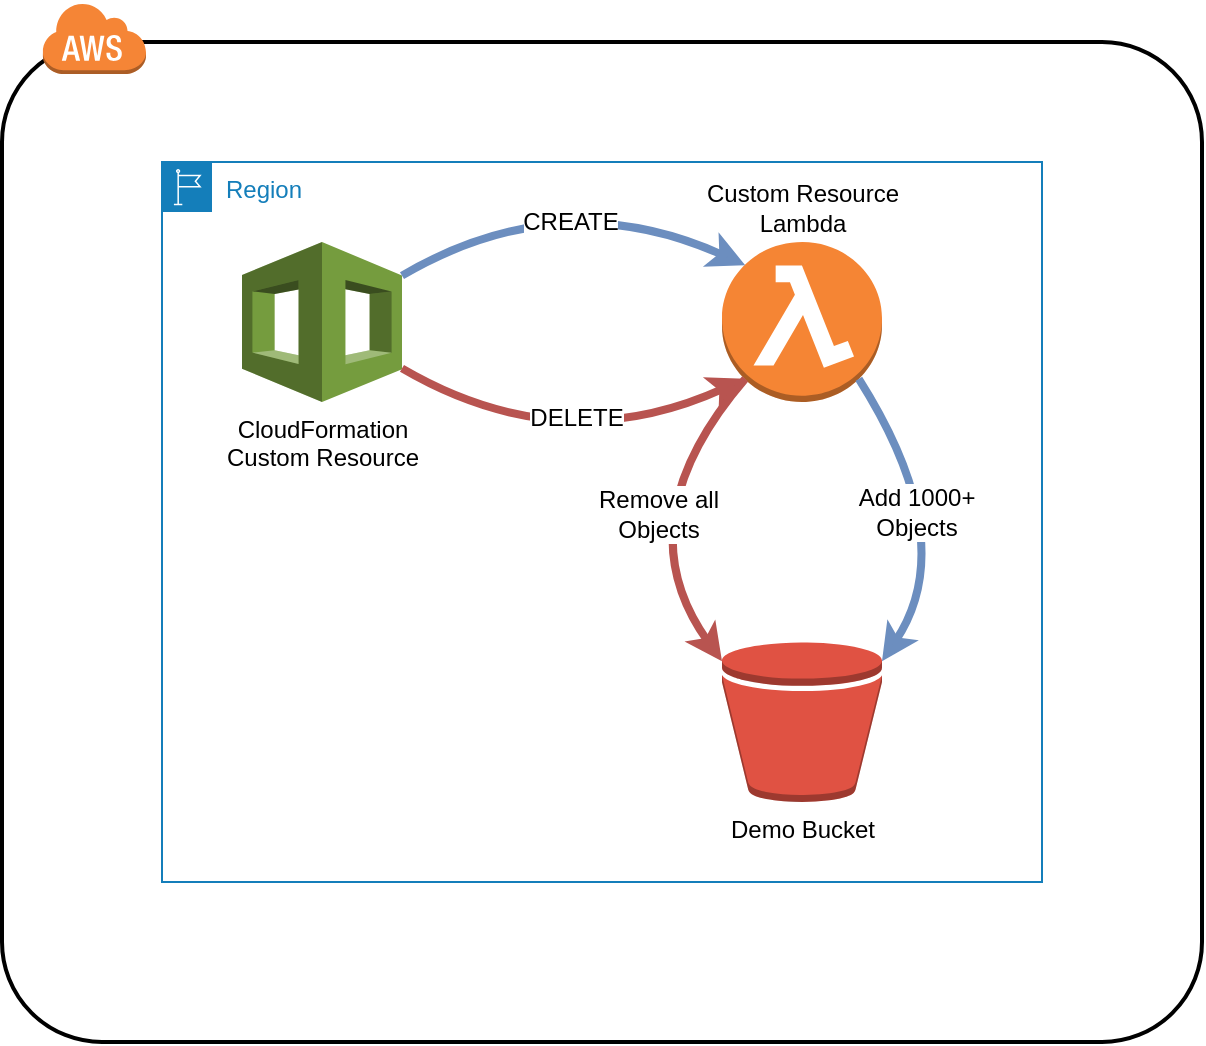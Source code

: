 <mxfile version="12.4.2" type="device" pages="1"><diagram id="ppuMJ3Hihf5dTsbb59XZ" name="Page-1"><mxGraphModel dx="1106" dy="883" grid="1" gridSize="10" guides="1" tooltips="1" connect="1" arrows="1" fold="1" page="1" pageScale="1" pageWidth="1100" pageHeight="850" math="0" shadow="0"><root><mxCell id="0"/><mxCell id="1" parent="0"/><mxCell id="VaG2rru3EUocq0osLYVB-1" value="" style="rounded=1;arcSize=10;dashed=0;fillColor=none;gradientColor=none;strokeWidth=2;" vertex="1" parent="1"><mxGeometry x="80" y="60" width="600" height="500" as="geometry"/></mxCell><mxCell id="VaG2rru3EUocq0osLYVB-2" value="" style="dashed=0;html=1;shape=mxgraph.aws3.cloud;fillColor=#F58536;gradientColor=none;dashed=0;" vertex="1" parent="1"><mxGeometry x="100" y="40" width="52" height="36" as="geometry"/></mxCell><mxCell id="VaG2rru3EUocq0osLYVB-3" value="Region" style="points=[[0,0],[0.25,0],[0.5,0],[0.75,0],[1,0],[1,0.25],[1,0.5],[1,0.75],[1,1],[0.75,1],[0.5,1],[0.25,1],[0,1],[0,0.75],[0,0.5],[0,0.25]];outlineConnect=0;gradientColor=none;html=1;whiteSpace=wrap;fontSize=12;fontStyle=0;shape=mxgraph.aws4.group;grIcon=mxgraph.aws4.group_region;strokeColor=#147EBA;fillColor=none;verticalAlign=top;align=left;spacingLeft=30;fontColor=#147EBA;dashed=0;" vertex="1" parent="1"><mxGeometry x="160" y="120" width="440" height="360" as="geometry"/></mxCell><mxCell id="VaG2rru3EUocq0osLYVB-4" value="Demo Bucket" style="outlineConnect=0;dashed=0;verticalLabelPosition=bottom;verticalAlign=top;align=center;html=1;shape=mxgraph.aws3.bucket;fillColor=#E05243;gradientColor=none;" vertex="1" parent="1"><mxGeometry x="440" y="360" width="80" height="80" as="geometry"/></mxCell><mxCell id="VaG2rru3EUocq0osLYVB-5" value="Custom Resource&lt;br&gt;Lambda" style="outlineConnect=0;dashed=0;verticalLabelPosition=top;verticalAlign=bottom;align=center;html=1;shape=mxgraph.aws3.lambda_function;fillColor=#F58534;gradientColor=none;labelPosition=center;" vertex="1" parent="1"><mxGeometry x="440" y="160" width="80" height="80" as="geometry"/></mxCell><mxCell id="VaG2rru3EUocq0osLYVB-6" value="CloudFormation&lt;br&gt;Custom Resource" style="outlineConnect=0;dashed=0;verticalLabelPosition=bottom;verticalAlign=top;align=center;html=1;shape=mxgraph.aws3.cloudformation;fillColor=#759C3E;gradientColor=none;" vertex="1" parent="1"><mxGeometry x="200" y="160" width="80" height="80" as="geometry"/></mxCell><mxCell id="VaG2rru3EUocq0osLYVB-8" value="" style="endArrow=classic;html=1;curved=1;fillColor=#dae8fc;strokeColor=#6c8ebf;entryX=0.145;entryY=0.145;entryDx=0;entryDy=0;entryPerimeter=0;exitX=1;exitY=0.21;exitDx=0;exitDy=0;exitPerimeter=0;strokeWidth=4;" edge="1" parent="1" source="VaG2rru3EUocq0osLYVB-6" target="VaG2rru3EUocq0osLYVB-5"><mxGeometry width="50" height="50" relative="1" as="geometry"><mxPoint x="320" y="225" as="sourcePoint"/><mxPoint x="370" y="175" as="targetPoint"/><Array as="points"><mxPoint x="360" y="130"/></Array></mxGeometry></mxCell><mxCell id="VaG2rru3EUocq0osLYVB-9" value="CREATE" style="text;html=1;align=center;verticalAlign=middle;resizable=0;points=[];;labelBackgroundColor=#ffffff;" vertex="1" connectable="0" parent="VaG2rru3EUocq0osLYVB-8"><mxGeometry x="-0.104" y="-18" relative="1" as="geometry"><mxPoint y="1" as="offset"/></mxGeometry></mxCell><mxCell id="VaG2rru3EUocq0osLYVB-10" value="" style="endArrow=classic;html=1;strokeWidth=4;entryX=1;entryY=0.12;entryDx=0;entryDy=0;entryPerimeter=0;exitX=0.855;exitY=0.855;exitDx=0;exitDy=0;exitPerimeter=0;fillColor=#dae8fc;strokeColor=#6c8ebf;curved=1;" edge="1" parent="1" source="VaG2rru3EUocq0osLYVB-5" target="VaG2rru3EUocq0osLYVB-4"><mxGeometry width="50" height="50" relative="1" as="geometry"><mxPoint x="350" y="310" as="sourcePoint"/><mxPoint x="400" y="260" as="targetPoint"/><Array as="points"><mxPoint x="560" y="310"/></Array></mxGeometry></mxCell><mxCell id="VaG2rru3EUocq0osLYVB-11" value="Add 1000+&lt;br&gt;Objects" style="text;html=1;align=center;verticalAlign=middle;resizable=0;points=[];;labelBackgroundColor=#ffffff;" vertex="1" connectable="0" parent="VaG2rru3EUocq0osLYVB-10"><mxGeometry x="-0.155" y="-11" relative="1" as="geometry"><mxPoint as="offset"/></mxGeometry></mxCell><mxCell id="VaG2rru3EUocq0osLYVB-12" value="" style="endArrow=classic;html=1;strokeWidth=4;exitX=1;exitY=0.79;exitDx=0;exitDy=0;exitPerimeter=0;entryX=0.145;entryY=0.855;entryDx=0;entryDy=0;entryPerimeter=0;fillColor=#f8cecc;strokeColor=#b85450;curved=1;" edge="1" parent="1" source="VaG2rru3EUocq0osLYVB-6" target="VaG2rru3EUocq0osLYVB-5"><mxGeometry width="50" height="50" relative="1" as="geometry"><mxPoint x="310" y="320" as="sourcePoint"/><mxPoint x="360" y="270" as="targetPoint"/><Array as="points"><mxPoint x="360" y="270"/></Array></mxGeometry></mxCell><mxCell id="VaG2rru3EUocq0osLYVB-13" value="DELETE" style="text;html=1;align=center;verticalAlign=middle;resizable=0;points=[];;labelBackgroundColor=#ffffff;" vertex="1" connectable="0" parent="VaG2rru3EUocq0osLYVB-12"><mxGeometry x="0.119" y="17" relative="1" as="geometry"><mxPoint as="offset"/></mxGeometry></mxCell><mxCell id="VaG2rru3EUocq0osLYVB-14" value="" style="endArrow=classic;html=1;strokeWidth=4;exitX=0.145;exitY=0.855;exitDx=0;exitDy=0;exitPerimeter=0;fillColor=#f8cecc;strokeColor=#b85450;curved=1;entryX=0;entryY=0.12;entryDx=0;entryDy=0;entryPerimeter=0;" edge="1" parent="1" source="VaG2rru3EUocq0osLYVB-5" target="VaG2rru3EUocq0osLYVB-4"><mxGeometry width="50" height="50" relative="1" as="geometry"><mxPoint x="260" y="320.0" as="sourcePoint"/><mxPoint x="431.6" y="325.2" as="targetPoint"/><Array as="points"><mxPoint x="390" y="300"/></Array></mxGeometry></mxCell><mxCell id="VaG2rru3EUocq0osLYVB-15" value="Remove all&lt;br&gt;Objects" style="text;html=1;align=center;verticalAlign=middle;resizable=0;points=[];;labelBackgroundColor=#ffffff;" vertex="1" connectable="0" parent="VaG2rru3EUocq0osLYVB-14"><mxGeometry x="0.119" y="17" relative="1" as="geometry"><mxPoint as="offset"/></mxGeometry></mxCell></root></mxGraphModel></diagram></mxfile>